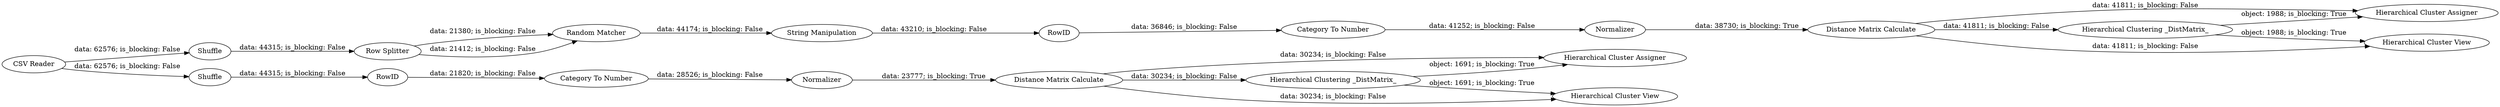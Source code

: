 digraph {
	"-3640661097484456087_54" [label="Distance Matrix Calculate"]
	"-3640661097484456087_44" [label="Hierarchical Cluster Assigner"]
	"-3640661097484456087_57" [label=Normalizer]
	"-3640661097484456087_42" [label="Distance Matrix Calculate"]
	"-3640661097484456087_49" [label="String Manipulation"]
	"-3640661097484456087_6" [label="Category To Number"]
	"-3640661097484456087_56" [label="Hierarchical Cluster Assigner"]
	"-3640661097484456087_48" [label="Random Matcher"]
	"-3640661097484456087_53" [label=RowID]
	"-3640661097484456087_12" [label=Normalizer]
	"-3640661097484456087_22" [label="Hierarchical Clustering _DistMatrix_"]
	"-3640661097484456087_40" [label="Hierarchical Cluster View"]
	"-3640661097484456087_30" [label=RowID]
	"-3640661097484456087_46" [label=Shuffle]
	"-3640661097484456087_55" [label="Hierarchical Clustering _DistMatrix_"]
	"-3640661097484456087_50" [label=Shuffle]
	"-3640661097484456087_52" [label="Hierarchical Cluster View"]
	"-3640661097484456087_51" [label="Category To Number"]
	"-3640661097484456087_47" [label="Row Splitter"]
	"-3640661097484456087_1" [label="CSV Reader"]
	"-3640661097484456087_54" -> "-3640661097484456087_55" [label="data: 30234; is_blocking: False"]
	"-3640661097484456087_47" -> "-3640661097484456087_48" [label="data: 21380; is_blocking: False"]
	"-3640661097484456087_30" -> "-3640661097484456087_6" [label="data: 36846; is_blocking: False"]
	"-3640661097484456087_55" -> "-3640661097484456087_52" [label="object: 1691; is_blocking: True"]
	"-3640661097484456087_42" -> "-3640661097484456087_44" [label="data: 41811; is_blocking: False"]
	"-3640661097484456087_57" -> "-3640661097484456087_54" [label="data: 23777; is_blocking: True"]
	"-3640661097484456087_6" -> "-3640661097484456087_12" [label="data: 41252; is_blocking: False"]
	"-3640661097484456087_42" -> "-3640661097484456087_40" [label="data: 41811; is_blocking: False"]
	"-3640661097484456087_53" -> "-3640661097484456087_51" [label="data: 21820; is_blocking: False"]
	"-3640661097484456087_47" -> "-3640661097484456087_48" [label="data: 21412; is_blocking: False"]
	"-3640661097484456087_51" -> "-3640661097484456087_57" [label="data: 28526; is_blocking: False"]
	"-3640661097484456087_1" -> "-3640661097484456087_46" [label="data: 62576; is_blocking: False"]
	"-3640661097484456087_1" -> "-3640661097484456087_50" [label="data: 62576; is_blocking: False"]
	"-3640661097484456087_49" -> "-3640661097484456087_30" [label="data: 43210; is_blocking: False"]
	"-3640661097484456087_22" -> "-3640661097484456087_44" [label="object: 1988; is_blocking: True"]
	"-3640661097484456087_22" -> "-3640661097484456087_40" [label="object: 1988; is_blocking: True"]
	"-3640661097484456087_55" -> "-3640661097484456087_56" [label="object: 1691; is_blocking: True"]
	"-3640661097484456087_12" -> "-3640661097484456087_42" [label="data: 38730; is_blocking: True"]
	"-3640661097484456087_54" -> "-3640661097484456087_52" [label="data: 30234; is_blocking: False"]
	"-3640661097484456087_48" -> "-3640661097484456087_49" [label="data: 44174; is_blocking: False"]
	"-3640661097484456087_50" -> "-3640661097484456087_53" [label="data: 44315; is_blocking: False"]
	"-3640661097484456087_46" -> "-3640661097484456087_47" [label="data: 44315; is_blocking: False"]
	"-3640661097484456087_54" -> "-3640661097484456087_56" [label="data: 30234; is_blocking: False"]
	"-3640661097484456087_42" -> "-3640661097484456087_22" [label="data: 41811; is_blocking: False"]
	rankdir=LR
}
